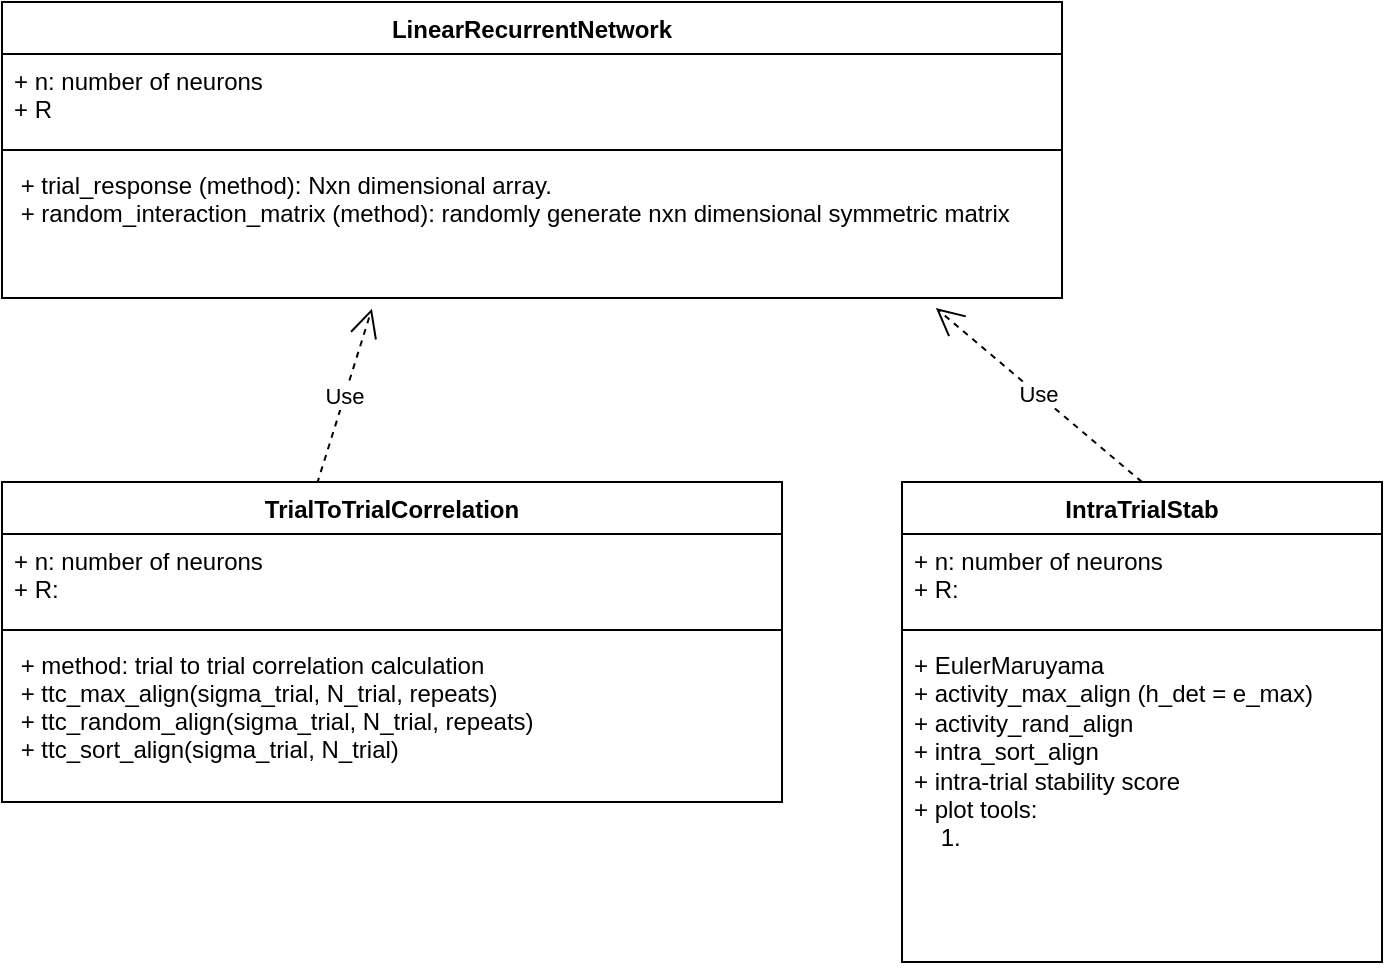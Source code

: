 <mxfile version="21.3.8" type="github">
  <diagram id="dGOGpCLeey213xIE_ilE" name="Page-1">
    <mxGraphModel dx="737" dy="401" grid="1" gridSize="10" guides="1" tooltips="1" connect="1" arrows="1" fold="1" page="1" pageScale="1" pageWidth="827" pageHeight="1169" math="0" shadow="0">
      <root>
        <mxCell id="0" />
        <mxCell id="1" parent="0" />
        <mxCell id="rlB1_ra6VnP8-Edz8Y6e-7" value="LinearRecurrentNetwork" style="swimlane;fontStyle=1;align=center;verticalAlign=top;childLayout=stackLayout;horizontal=1;startSize=26;horizontalStack=0;resizeParent=1;resizeParentMax=0;resizeLast=0;collapsible=1;marginBottom=0;" parent="1" vertex="1">
          <mxGeometry x="20" y="10" width="530" height="148" as="geometry" />
        </mxCell>
        <mxCell id="rlB1_ra6VnP8-Edz8Y6e-8" value="+ n: number of neurons&#xa;+ R" style="text;strokeColor=none;fillColor=none;align=left;verticalAlign=top;spacingLeft=4;spacingRight=4;overflow=hidden;rotatable=0;points=[[0,0.5],[1,0.5]];portConstraint=eastwest;" parent="rlB1_ra6VnP8-Edz8Y6e-7" vertex="1">
          <mxGeometry y="26" width="530" height="44" as="geometry" />
        </mxCell>
        <mxCell id="rlB1_ra6VnP8-Edz8Y6e-9" value="" style="line;strokeWidth=1;fillColor=none;align=left;verticalAlign=middle;spacingTop=-1;spacingLeft=3;spacingRight=3;rotatable=0;labelPosition=right;points=[];portConstraint=eastwest;" parent="rlB1_ra6VnP8-Edz8Y6e-7" vertex="1">
          <mxGeometry y="70" width="530" height="8" as="geometry" />
        </mxCell>
        <mxCell id="rlB1_ra6VnP8-Edz8Y6e-10" value=" + trial_response (method): Nxn dimensional array.&#xa; + random_interaction_matrix (method): randomly generate nxn dimensional symmetric matrix &#xa; " style="text;strokeColor=none;fillColor=none;align=left;verticalAlign=top;spacingLeft=4;spacingRight=4;overflow=hidden;rotatable=0;points=[[0,0.5],[1,0.5]];portConstraint=eastwest;" parent="rlB1_ra6VnP8-Edz8Y6e-7" vertex="1">
          <mxGeometry y="78" width="530" height="70" as="geometry" />
        </mxCell>
        <mxCell id="rlB1_ra6VnP8-Edz8Y6e-13" value="Use" style="endArrow=open;endSize=12;dashed=1;html=1;rounded=0;entryX=0.349;entryY=1.076;entryDx=0;entryDy=0;entryPerimeter=0;exitX=0.404;exitY=0.005;exitDx=0;exitDy=0;exitPerimeter=0;" parent="1" source="rlB1_ra6VnP8-Edz8Y6e-14" target="rlB1_ra6VnP8-Edz8Y6e-10" edge="1">
          <mxGeometry width="160" relative="1" as="geometry">
            <mxPoint x="209" y="400" as="sourcePoint" />
            <mxPoint x="500" y="370" as="targetPoint" />
          </mxGeometry>
        </mxCell>
        <mxCell id="rlB1_ra6VnP8-Edz8Y6e-14" value="TrialToTrialCorrelation" style="swimlane;fontStyle=1;align=center;verticalAlign=top;childLayout=stackLayout;horizontal=1;startSize=26;horizontalStack=0;resizeParent=1;resizeParentMax=0;resizeLast=0;collapsible=1;marginBottom=0;" parent="1" vertex="1">
          <mxGeometry x="20" y="250" width="390" height="160" as="geometry" />
        </mxCell>
        <mxCell id="rlB1_ra6VnP8-Edz8Y6e-15" value="+ n: number of neurons&#xa;+ R: " style="text;strokeColor=none;fillColor=none;align=left;verticalAlign=top;spacingLeft=4;spacingRight=4;overflow=hidden;rotatable=0;points=[[0,0.5],[1,0.5]];portConstraint=eastwest;" parent="rlB1_ra6VnP8-Edz8Y6e-14" vertex="1">
          <mxGeometry y="26" width="390" height="44" as="geometry" />
        </mxCell>
        <mxCell id="rlB1_ra6VnP8-Edz8Y6e-16" value="" style="line;strokeWidth=1;fillColor=none;align=left;verticalAlign=middle;spacingTop=-1;spacingLeft=3;spacingRight=3;rotatable=0;labelPosition=right;points=[];portConstraint=eastwest;" parent="rlB1_ra6VnP8-Edz8Y6e-14" vertex="1">
          <mxGeometry y="70" width="390" height="8" as="geometry" />
        </mxCell>
        <mxCell id="rlB1_ra6VnP8-Edz8Y6e-17" value=" + method: trial to trial correlation calculation&#xa; + ttc_max_align(sigma_trial, N_trial, repeats)&#xa; + ttc_random_align(sigma_trial, N_trial, repeats)&#xa; + ttc_sort_align(sigma_trial, N_trial)" style="text;strokeColor=none;fillColor=none;align=left;verticalAlign=top;spacingLeft=4;spacingRight=4;overflow=hidden;rotatable=0;points=[[0,0.5],[1,0.5]];portConstraint=eastwest;" parent="rlB1_ra6VnP8-Edz8Y6e-14" vertex="1">
          <mxGeometry y="78" width="390" height="82" as="geometry" />
        </mxCell>
        <mxCell id="5Ww3l1jQiTz27_lDTmvw-5" value="IntraTrialStab" style="swimlane;fontStyle=1;align=center;verticalAlign=top;childLayout=stackLayout;horizontal=1;startSize=26;horizontalStack=0;resizeParent=1;resizeParentMax=0;resizeLast=0;collapsible=1;marginBottom=0;whiteSpace=wrap;html=1;" parent="1" vertex="1">
          <mxGeometry x="470" y="250" width="240" height="240" as="geometry" />
        </mxCell>
        <mxCell id="5Ww3l1jQiTz27_lDTmvw-6" value="+ n: number of neurons&lt;br&gt;+ R:&amp;nbsp;" style="text;strokeColor=none;fillColor=none;align=left;verticalAlign=top;spacingLeft=4;spacingRight=4;overflow=hidden;rotatable=0;points=[[0,0.5],[1,0.5]];portConstraint=eastwest;whiteSpace=wrap;html=1;" parent="5Ww3l1jQiTz27_lDTmvw-5" vertex="1">
          <mxGeometry y="26" width="240" height="44" as="geometry" />
        </mxCell>
        <mxCell id="5Ww3l1jQiTz27_lDTmvw-7" value="" style="line;strokeWidth=1;fillColor=none;align=left;verticalAlign=middle;spacingTop=-1;spacingLeft=3;spacingRight=3;rotatable=0;labelPosition=right;points=[];portConstraint=eastwest;strokeColor=inherit;" parent="5Ww3l1jQiTz27_lDTmvw-5" vertex="1">
          <mxGeometry y="70" width="240" height="8" as="geometry" />
        </mxCell>
        <mxCell id="5Ww3l1jQiTz27_lDTmvw-8" value="+ EulerMaruyama&lt;br&gt;+ activity_max_align (h_det = e_max)&lt;br&gt;+ activity_rand_align&lt;br&gt;+ intra_sort_align&lt;br&gt;+ intra-trial stability score&lt;br&gt;+ plot tools:&lt;br&gt;&lt;span style=&quot;&quot;&gt;&lt;span style=&quot;white-space: pre;&quot;&gt;&amp;nbsp;&amp;nbsp;&amp;nbsp;&amp;nbsp;&lt;/span&gt;&lt;/span&gt;1.&amp;nbsp;" style="text;strokeColor=none;fillColor=none;align=left;verticalAlign=top;spacingLeft=4;spacingRight=4;overflow=hidden;rotatable=0;points=[[0,0.5],[1,0.5]];portConstraint=eastwest;whiteSpace=wrap;html=1;" parent="5Ww3l1jQiTz27_lDTmvw-5" vertex="1">
          <mxGeometry y="78" width="240" height="162" as="geometry" />
        </mxCell>
        <mxCell id="5Ww3l1jQiTz27_lDTmvw-11" value="Use" style="endArrow=open;endSize=12;dashed=1;html=1;rounded=0;entryX=0.881;entryY=1.072;entryDx=0;entryDy=0;entryPerimeter=0;exitX=0.5;exitY=0;exitDx=0;exitDy=0;" parent="1" source="5Ww3l1jQiTz27_lDTmvw-5" target="rlB1_ra6VnP8-Edz8Y6e-10" edge="1">
          <mxGeometry width="160" relative="1" as="geometry">
            <mxPoint x="387" y="250" as="sourcePoint" />
            <mxPoint x="414" y="192" as="targetPoint" />
          </mxGeometry>
        </mxCell>
      </root>
    </mxGraphModel>
  </diagram>
</mxfile>
